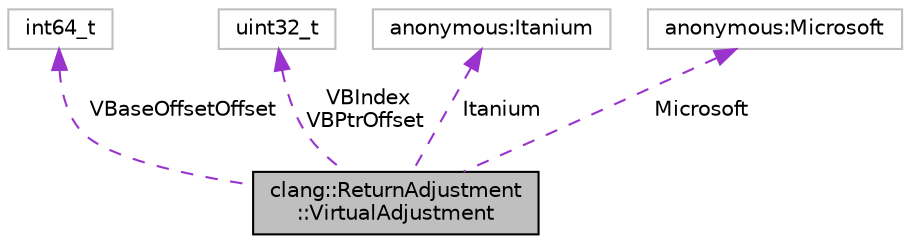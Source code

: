 digraph "clang::ReturnAdjustment::VirtualAdjustment"
{
 // LATEX_PDF_SIZE
  bgcolor="transparent";
  edge [fontname="Helvetica",fontsize="10",labelfontname="Helvetica",labelfontsize="10"];
  node [fontname="Helvetica",fontsize="10",shape=record];
  Node1 [label="clang::ReturnAdjustment\l::VirtualAdjustment",height=0.2,width=0.4,color="black", fillcolor="grey75", style="filled", fontcolor="black",tooltip="Holds the ABI-specific information about the virtual return adjustment, if needed."];
  Node2 -> Node1 [dir="back",color="darkorchid3",fontsize="10",style="dashed",label=" VBaseOffsetOffset" ,fontname="Helvetica"];
  Node2 [label="int64_t",height=0.2,width=0.4,color="grey75",tooltip=" "];
  Node3 -> Node1 [dir="back",color="darkorchid3",fontsize="10",style="dashed",label=" VBIndex\nVBPtrOffset" ,fontname="Helvetica"];
  Node3 [label="uint32_t",height=0.2,width=0.4,color="grey75",tooltip=" "];
  Node4 -> Node1 [dir="back",color="darkorchid3",fontsize="10",style="dashed",label=" Itanium" ,fontname="Helvetica"];
  Node4 [label="anonymous:Itanium",height=0.2,width=0.4,color="grey75",tooltip=" "];
  Node5 -> Node1 [dir="back",color="darkorchid3",fontsize="10",style="dashed",label=" Microsoft" ,fontname="Helvetica"];
  Node5 [label="anonymous:Microsoft",height=0.2,width=0.4,color="grey75",tooltip=" "];
}
